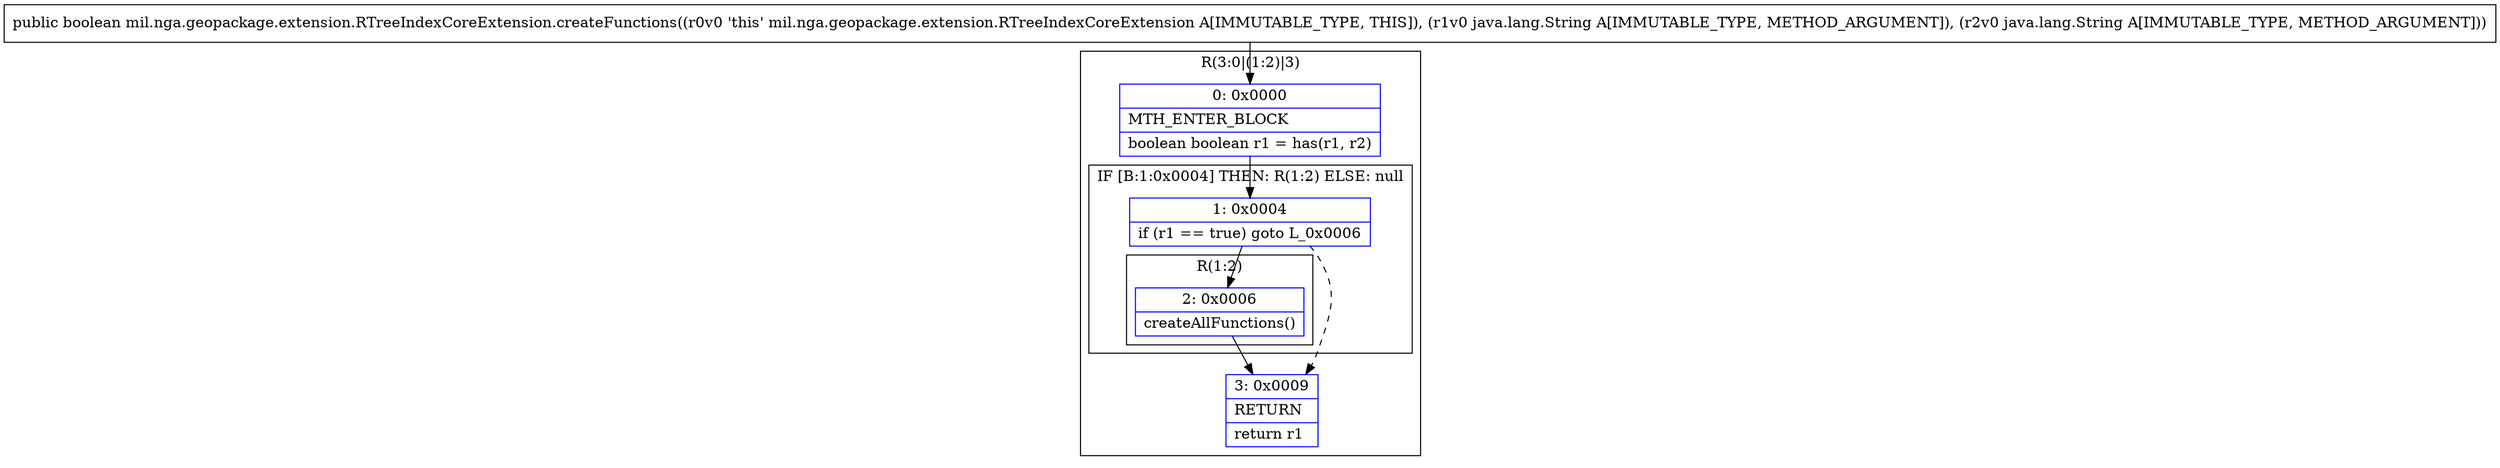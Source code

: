 digraph "CFG formil.nga.geopackage.extension.RTreeIndexCoreExtension.createFunctions(Ljava\/lang\/String;Ljava\/lang\/String;)Z" {
subgraph cluster_Region_316285651 {
label = "R(3:0|(1:2)|3)";
node [shape=record,color=blue];
Node_0 [shape=record,label="{0\:\ 0x0000|MTH_ENTER_BLOCK\l|boolean boolean r1 = has(r1, r2)\l}"];
subgraph cluster_IfRegion_1294598301 {
label = "IF [B:1:0x0004] THEN: R(1:2) ELSE: null";
node [shape=record,color=blue];
Node_1 [shape=record,label="{1\:\ 0x0004|if (r1 == true) goto L_0x0006\l}"];
subgraph cluster_Region_299467230 {
label = "R(1:2)";
node [shape=record,color=blue];
Node_2 [shape=record,label="{2\:\ 0x0006|createAllFunctions()\l}"];
}
}
Node_3 [shape=record,label="{3\:\ 0x0009|RETURN\l|return r1\l}"];
}
MethodNode[shape=record,label="{public boolean mil.nga.geopackage.extension.RTreeIndexCoreExtension.createFunctions((r0v0 'this' mil.nga.geopackage.extension.RTreeIndexCoreExtension A[IMMUTABLE_TYPE, THIS]), (r1v0 java.lang.String A[IMMUTABLE_TYPE, METHOD_ARGUMENT]), (r2v0 java.lang.String A[IMMUTABLE_TYPE, METHOD_ARGUMENT])) }"];
MethodNode -> Node_0;
Node_0 -> Node_1;
Node_1 -> Node_2;
Node_1 -> Node_3[style=dashed];
Node_2 -> Node_3;
}

